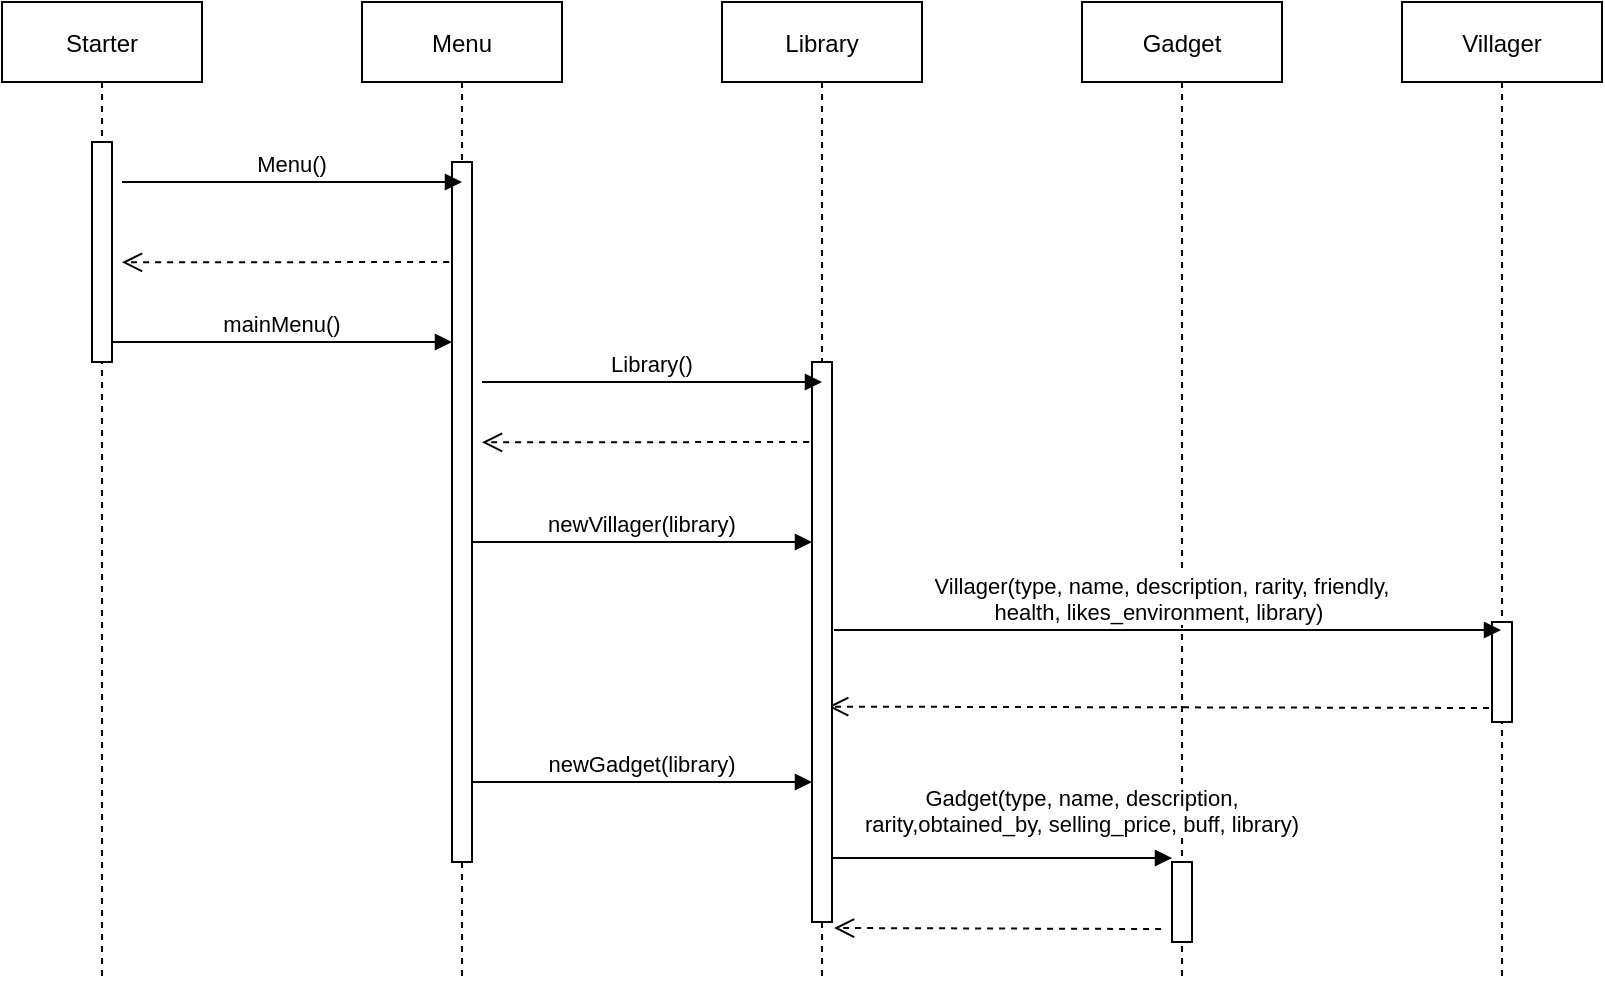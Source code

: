 <mxfile version="20.8.5" type="device"><diagram id="kgpKYQtTHZ0yAKxKKP6v" name="Page-1"><mxGraphModel dx="836" dy="425" grid="1" gridSize="10" guides="1" tooltips="1" connect="1" arrows="1" fold="1" page="1" pageScale="1" pageWidth="850" pageHeight="1100" math="0" shadow="0"><root><mxCell id="0"/><mxCell id="1" parent="0"/><mxCell id="3nuBFxr9cyL0pnOWT2aG-1" value="Starter" style="shape=umlLifeline;perimeter=lifelinePerimeter;container=1;collapsible=0;recursiveResize=0;rounded=0;shadow=0;strokeWidth=1;" parent="1" vertex="1"><mxGeometry x="120" y="80" width="100" height="490" as="geometry"/></mxCell><mxCell id="3nuBFxr9cyL0pnOWT2aG-2" value="" style="points=[];perimeter=orthogonalPerimeter;rounded=0;shadow=0;strokeWidth=1;" parent="3nuBFxr9cyL0pnOWT2aG-1" vertex="1"><mxGeometry x="45" y="70" width="10" height="110" as="geometry"/></mxCell><mxCell id="3nuBFxr9cyL0pnOWT2aG-5" value="Menu" style="shape=umlLifeline;perimeter=lifelinePerimeter;container=1;collapsible=0;recursiveResize=0;rounded=0;shadow=0;strokeWidth=1;" parent="1" vertex="1"><mxGeometry x="300" y="80" width="100" height="490" as="geometry"/></mxCell><mxCell id="3nuBFxr9cyL0pnOWT2aG-6" value="" style="points=[];perimeter=orthogonalPerimeter;rounded=0;shadow=0;strokeWidth=1;" parent="3nuBFxr9cyL0pnOWT2aG-5" vertex="1"><mxGeometry x="45" y="80" width="10" height="350" as="geometry"/></mxCell><mxCell id="3nuBFxr9cyL0pnOWT2aG-7" value="" style="verticalAlign=bottom;endArrow=open;dashed=1;endSize=8;shadow=0;strokeWidth=1;entryX=0.531;entryY=0.719;entryDx=0;entryDy=0;entryPerimeter=0;" parent="1" target="xYQK4vTA8G8VE6Hw25Sf-1" edge="1"><mxGeometry relative="1" as="geometry"><mxPoint x="510" y="433" as="targetPoint"/><mxPoint x="869.5" y="433" as="sourcePoint"/><mxPoint as="offset"/></mxGeometry></mxCell><mxCell id="3nuBFxr9cyL0pnOWT2aG-8" value="mainMenu()" style="verticalAlign=bottom;endArrow=block;entryX=0;entryY=0;shadow=0;strokeWidth=1;" parent="1" edge="1"><mxGeometry relative="1" as="geometry"><mxPoint x="175" y="250.0" as="sourcePoint"/><mxPoint x="345" y="250.0" as="targetPoint"/><mxPoint as="offset"/></mxGeometry></mxCell><mxCell id="xYQK4vTA8G8VE6Hw25Sf-1" value="Library" style="shape=umlLifeline;perimeter=lifelinePerimeter;container=1;collapsible=0;recursiveResize=0;rounded=0;shadow=0;strokeWidth=1;" vertex="1" parent="1"><mxGeometry x="480" y="80" width="100" height="490" as="geometry"/></mxCell><mxCell id="xYQK4vTA8G8VE6Hw25Sf-2" value="" style="points=[];perimeter=orthogonalPerimeter;rounded=0;shadow=0;strokeWidth=1;" vertex="1" parent="xYQK4vTA8G8VE6Hw25Sf-1"><mxGeometry x="45" y="180" width="10" height="280" as="geometry"/></mxCell><mxCell id="xYQK4vTA8G8VE6Hw25Sf-7" value="newVillager(library)" style="verticalAlign=bottom;endArrow=block;entryX=0;entryY=0;shadow=0;strokeWidth=1;" edge="1" parent="xYQK4vTA8G8VE6Hw25Sf-1"><mxGeometry relative="1" as="geometry"><mxPoint x="-125" y="270.0" as="sourcePoint"/><mxPoint x="45" y="270.0" as="targetPoint"/></mxGeometry></mxCell><mxCell id="xYQK4vTA8G8VE6Hw25Sf-18" value="newGadget(library)" style="verticalAlign=bottom;endArrow=block;entryX=0;entryY=0;shadow=0;strokeWidth=1;" edge="1" parent="xYQK4vTA8G8VE6Hw25Sf-1"><mxGeometry relative="1" as="geometry"><mxPoint x="-125.0" y="390.0" as="sourcePoint"/><mxPoint x="45.0" y="390.0" as="targetPoint"/></mxGeometry></mxCell><mxCell id="xYQK4vTA8G8VE6Hw25Sf-3" value="Gadget" style="shape=umlLifeline;perimeter=lifelinePerimeter;container=1;collapsible=0;recursiveResize=0;rounded=0;shadow=0;strokeWidth=1;" vertex="1" parent="1"><mxGeometry x="660" y="80" width="100" height="490" as="geometry"/></mxCell><mxCell id="xYQK4vTA8G8VE6Hw25Sf-5" value="Villager" style="shape=umlLifeline;perimeter=lifelinePerimeter;container=1;collapsible=0;recursiveResize=0;rounded=0;shadow=0;strokeWidth=1;" vertex="1" parent="1"><mxGeometry x="820" y="80" width="100" height="490" as="geometry"/></mxCell><mxCell id="xYQK4vTA8G8VE6Hw25Sf-6" value="" style="points=[];perimeter=orthogonalPerimeter;rounded=0;shadow=0;strokeWidth=1;" vertex="1" parent="xYQK4vTA8G8VE6Hw25Sf-5"><mxGeometry x="45" y="310" width="10" height="50" as="geometry"/></mxCell><mxCell id="xYQK4vTA8G8VE6Hw25Sf-9" value="Villager(type, name, description, rarity, friendly, &#10;health, likes_environment, library) " style="verticalAlign=bottom;endArrow=block;shadow=0;strokeWidth=1;" edge="1" parent="1"><mxGeometry x="-0.017" relative="1" as="geometry"><mxPoint x="536" y="394.0" as="sourcePoint"/><mxPoint x="869.5" y="394.0" as="targetPoint"/><mxPoint as="offset"/></mxGeometry></mxCell><mxCell id="xYQK4vTA8G8VE6Hw25Sf-8" value="Gadget(type, name, description,&#10; rarity,obtained_by, selling_price, buff, library) " style="verticalAlign=bottom;endArrow=block;entryX=0;entryY=0;shadow=0;strokeWidth=1;" edge="1" parent="1"><mxGeometry x="0.471" y="8" relative="1" as="geometry"><mxPoint x="535" y="508.0" as="sourcePoint"/><mxPoint x="705" y="508.0" as="targetPoint"/><mxPoint as="offset"/></mxGeometry></mxCell><mxCell id="xYQK4vTA8G8VE6Hw25Sf-11" value="" style="verticalAlign=bottom;endArrow=open;dashed=1;endSize=8;shadow=0;strokeWidth=1;exitX=-0.145;exitY=0.842;exitDx=0;exitDy=0;exitPerimeter=0;" edge="1" parent="1"><mxGeometry relative="1" as="geometry"><mxPoint x="536" y="543" as="targetPoint"/><mxPoint x="699.55" y="543.52" as="sourcePoint"/><mxPoint as="offset"/></mxGeometry></mxCell><mxCell id="xYQK4vTA8G8VE6Hw25Sf-13" value="" style="verticalAlign=bottom;endArrow=open;dashed=1;endSize=8;shadow=0;strokeWidth=1;exitX=-0.145;exitY=0.842;exitDx=0;exitDy=0;exitPerimeter=0;" edge="1" parent="1"><mxGeometry relative="1" as="geometry"><mxPoint x="180" y="210.17" as="targetPoint"/><mxPoint x="343.55" y="210.0" as="sourcePoint"/><mxPoint as="offset"/></mxGeometry></mxCell><mxCell id="xYQK4vTA8G8VE6Hw25Sf-14" value="" style="verticalAlign=bottom;endArrow=open;dashed=1;endSize=8;shadow=0;strokeWidth=1;exitX=-0.145;exitY=0.842;exitDx=0;exitDy=0;exitPerimeter=0;" edge="1" parent="1"><mxGeometry relative="1" as="geometry"><mxPoint x="360" y="300.17" as="targetPoint"/><mxPoint x="523.55" y="300.0" as="sourcePoint"/><mxPoint as="offset"/></mxGeometry></mxCell><mxCell id="xYQK4vTA8G8VE6Hw25Sf-15" value="Menu()" style="verticalAlign=bottom;endArrow=block;entryX=0;entryY=0;shadow=0;strokeWidth=1;" edge="1" parent="1"><mxGeometry relative="1" as="geometry"><mxPoint x="180" y="170.0" as="sourcePoint"/><mxPoint x="350" y="170.0" as="targetPoint"/><mxPoint as="offset"/></mxGeometry></mxCell><mxCell id="xYQK4vTA8G8VE6Hw25Sf-16" value="Library()" style="verticalAlign=bottom;endArrow=block;entryX=0;entryY=0;shadow=0;strokeWidth=1;" edge="1" parent="1"><mxGeometry relative="1" as="geometry"><mxPoint x="360" y="270.0" as="sourcePoint"/><mxPoint x="530" y="270.0" as="targetPoint"/><mxPoint as="offset"/></mxGeometry></mxCell><mxCell id="xYQK4vTA8G8VE6Hw25Sf-4" value="" style="points=[];perimeter=orthogonalPerimeter;rounded=0;shadow=0;strokeWidth=1;" vertex="1" parent="1"><mxGeometry x="705" y="510" width="10" height="40" as="geometry"/></mxCell></root></mxGraphModel></diagram></mxfile>